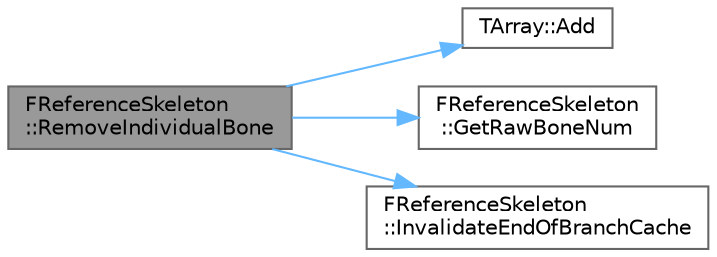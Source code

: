 digraph "FReferenceSkeleton::RemoveIndividualBone"
{
 // INTERACTIVE_SVG=YES
 // LATEX_PDF_SIZE
  bgcolor="transparent";
  edge [fontname=Helvetica,fontsize=10,labelfontname=Helvetica,labelfontsize=10];
  node [fontname=Helvetica,fontsize=10,shape=box,height=0.2,width=0.4];
  rankdir="LR";
  Node1 [id="Node000001",label="FReferenceSkeleton\l::RemoveIndividualBone",height=0.2,width=0.4,color="gray40", fillcolor="grey60", style="filled", fontcolor="black",tooltip="Removes the specified bone, so long as it has no children."];
  Node1 -> Node2 [id="edge1_Node000001_Node000002",color="steelblue1",style="solid",tooltip=" "];
  Node2 [id="Node000002",label="TArray::Add",height=0.2,width=0.4,color="grey40", fillcolor="white", style="filled",URL="$d4/d52/classTArray.html#a94f6bf2bef04382fc79010abad57d823",tooltip="Adds a new item to the end of the array, possibly reallocating the whole array to fit."];
  Node1 -> Node3 [id="edge2_Node000001_Node000003",color="steelblue1",style="solid",tooltip=" "];
  Node3 [id="Node000003",label="FReferenceSkeleton\l::GetRawBoneNum",height=0.2,width=0.4,color="grey40", fillcolor="white", style="filled",URL="$d4/d8d/structFReferenceSkeleton.html#a945f9ff81e5cff5fbfb0ccd19bd40ec3",tooltip="Returns number of raw bones in Skeleton."];
  Node1 -> Node4 [id="edge3_Node000001_Node000004",color="steelblue1",style="solid",tooltip=" "];
  Node4 [id="Node000004",label="FReferenceSkeleton\l::InvalidateEndOfBranchCache",height=0.2,width=0.4,color="grey40", fillcolor="white", style="filled",URL="$d4/d8d/structFReferenceSkeleton.html#aae353660e28222acc93967d87a31f26f",tooltip=" "];
}
